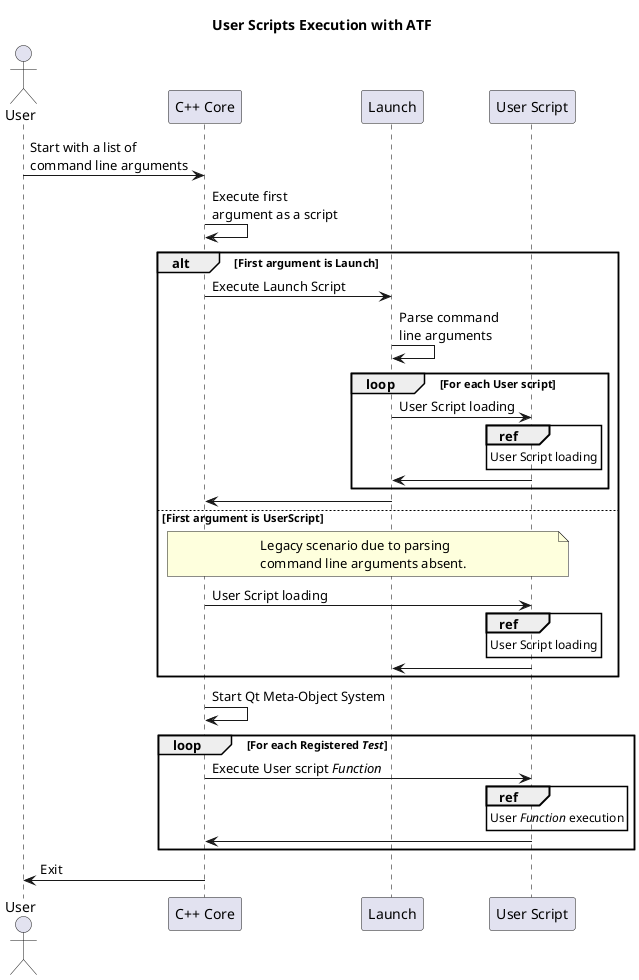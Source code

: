@startuml
/'
It is a source file for ATF SAD diagram.
For further information, please, follow http://plantuml.com/
'/

title User Scripts Execution with ATF

actor "User" as user
participant "C++ Core" as cpp_core
participant "Launch" as launch
participant "User Script" as user_script

user -> cpp_core : Start with a list of \ncommand line arguments

cpp_core -> cpp_core: Execute first \nargument as a script

alt First argument is Launch
    cpp_core -> launch : Execute Launch Script
    launch -> launch : Parse command \nline arguments
    loop For each User script
        launch -> user_script : User Script loading
        ref over user_script: User Script loading
        user_script -> launch
    end
    launch -> cpp_core
else First argument is UserScript
    note over cpp_core, user_script
        Legacy scenario due to parsing
        command line arguments absent.
    end note
    cpp_core -> user_script : User Script loading
    ref over user_script: User Script loading
    user_script -> launch
end

cpp_core -> cpp_core: Start Qt Meta-Object System
loop For each Registered //Test//
    cpp_core -> user_script : Execute User script //Function//
    ref over user_script: User //Function// execution
    user_script -> cpp_core
end

cpp_core -> user: Exit

skinparam defaultFontSize 16
skinparam sequence {
    ArrowColor Blue
    ArrowFontColor #2027E8
    ArrowFontStyle bold
     
    LifeLineBorderColor black
     
    ParticipantBorderColor black
    ParticipantBackgroundColor white
    ParticipantFontSize 17
    ParticipantFontColor black
     
    ActorBorderColor black
    ActorBackgroundColor white
    ActorFontColor Blue
    ActorFontSize 17
    ActorFontName Blue
    sequenceArrowFontSize  16
    DividerBackgroundColor #FEFECE
}
skinparam note {
    BackgroundColor #EEEEEE 
    BorderColor black
}
@enduml

